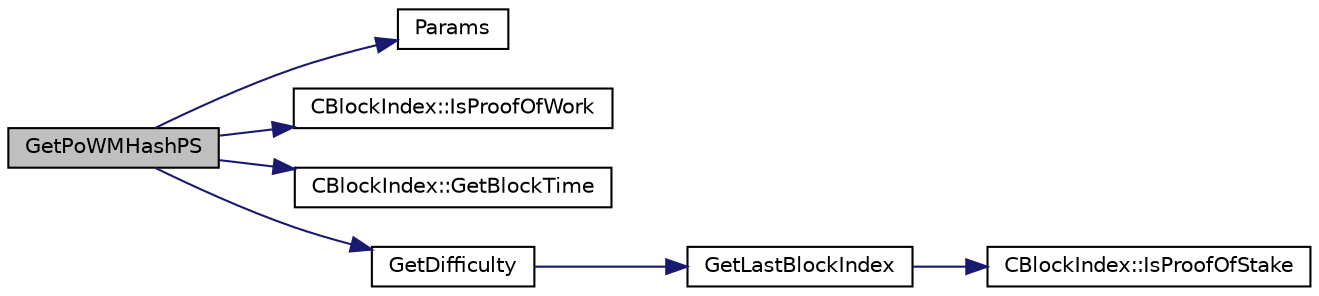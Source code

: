 digraph "GetPoWMHashPS"
{
  edge [fontname="Helvetica",fontsize="10",labelfontname="Helvetica",labelfontsize="10"];
  node [fontname="Helvetica",fontsize="10",shape=record];
  rankdir="LR";
  Node113 [label="GetPoWMHashPS",height=0.2,width=0.4,color="black", fillcolor="grey75", style="filled", fontcolor="black"];
  Node113 -> Node114 [color="midnightblue",fontsize="10",style="solid",fontname="Helvetica"];
  Node114 [label="Params",height=0.2,width=0.4,color="black", fillcolor="white", style="filled",URL="$df/dbf/chainparams_8cpp.html#ace5c5b706d71a324a417dd2db394fd4a",tooltip="Return the currently selected parameters. "];
  Node113 -> Node115 [color="midnightblue",fontsize="10",style="solid",fontname="Helvetica"];
  Node115 [label="CBlockIndex::IsProofOfWork",height=0.2,width=0.4,color="black", fillcolor="white", style="filled",URL="$d3/dbd/class_c_block_index.html#a857e290d668b5f2e9c19cd9c6f5b3eb3"];
  Node113 -> Node116 [color="midnightblue",fontsize="10",style="solid",fontname="Helvetica"];
  Node116 [label="CBlockIndex::GetBlockTime",height=0.2,width=0.4,color="black", fillcolor="white", style="filled",URL="$d3/dbd/class_c_block_index.html#a9fe0d4463c07c466f66252e8eec25f5c"];
  Node113 -> Node117 [color="midnightblue",fontsize="10",style="solid",fontname="Helvetica"];
  Node117 [label="GetDifficulty",height=0.2,width=0.4,color="black", fillcolor="white", style="filled",URL="$d0/d47/rpcblockchain_8cpp.html#a65a78b16d228932a6142656509a8bce4"];
  Node117 -> Node118 [color="midnightblue",fontsize="10",style="solid",fontname="Helvetica"];
  Node118 [label="GetLastBlockIndex",height=0.2,width=0.4,color="black", fillcolor="white", style="filled",URL="$df/d0a/main_8cpp.html#a67a2382a391340c12c45961f3b8c66e8"];
  Node118 -> Node119 [color="midnightblue",fontsize="10",style="solid",fontname="Helvetica"];
  Node119 [label="CBlockIndex::IsProofOfStake",height=0.2,width=0.4,color="black", fillcolor="white", style="filled",URL="$d3/dbd/class_c_block_index.html#a2438a891e9d43821c0d99e1bdac56fde"];
}
